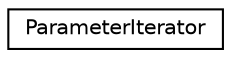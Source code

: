 digraph G
{
  edge [fontname="Helvetica",fontsize="10",labelfontname="Helvetica",labelfontsize="10"];
  node [fontname="Helvetica",fontsize="10",shape=record];
  rankdir=LR;
  Node1 [label="ParameterIterator",height=0.2,width=0.4,color="black", fillcolor="white", style="filled",URL="$d1/d1c/structParameterIterator.html"];
}
